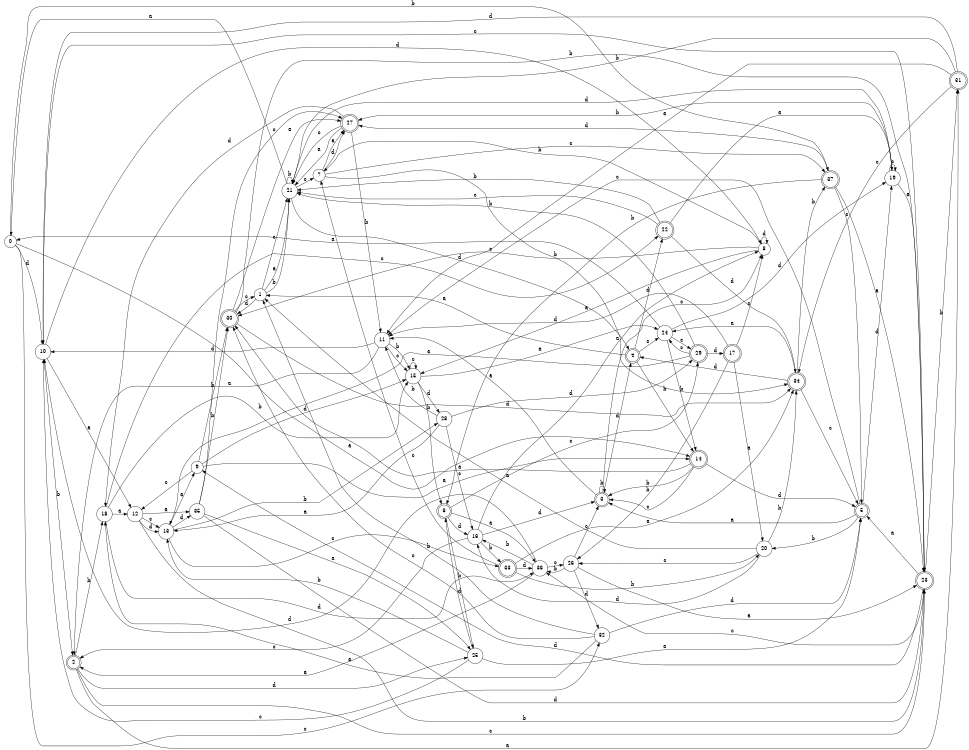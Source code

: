 digraph n31_9 {
__start0 [label="" shape="none"];

rankdir=LR;
size="8,5";

s0 [style="filled", color="black", fillcolor="white" shape="circle", label="0"];
s1 [style="filled", color="black", fillcolor="white" shape="circle", label="1"];
s2 [style="rounded,filled", color="black", fillcolor="white" shape="doublecircle", label="2"];
s3 [style="rounded,filled", color="black", fillcolor="white" shape="doublecircle", label="3"];
s4 [style="rounded,filled", color="black", fillcolor="white" shape="doublecircle", label="4"];
s5 [style="rounded,filled", color="black", fillcolor="white" shape="doublecircle", label="5"];
s6 [style="rounded,filled", color="black", fillcolor="white" shape="doublecircle", label="6"];
s7 [style="filled", color="black", fillcolor="white" shape="circle", label="7"];
s8 [style="filled", color="black", fillcolor="white" shape="circle", label="8"];
s9 [style="filled", color="black", fillcolor="white" shape="circle", label="9"];
s10 [style="filled", color="black", fillcolor="white" shape="circle", label="10"];
s11 [style="filled", color="black", fillcolor="white" shape="circle", label="11"];
s12 [style="filled", color="black", fillcolor="white" shape="circle", label="12"];
s13 [style="filled", color="black", fillcolor="white" shape="circle", label="13"];
s14 [style="rounded,filled", color="black", fillcolor="white" shape="doublecircle", label="14"];
s15 [style="filled", color="black", fillcolor="white" shape="circle", label="15"];
s16 [style="filled", color="black", fillcolor="white" shape="circle", label="16"];
s17 [style="rounded,filled", color="black", fillcolor="white" shape="doublecircle", label="17"];
s18 [style="filled", color="black", fillcolor="white" shape="circle", label="18"];
s19 [style="filled", color="black", fillcolor="white" shape="circle", label="19"];
s20 [style="filled", color="black", fillcolor="white" shape="circle", label="20"];
s21 [style="filled", color="black", fillcolor="white" shape="circle", label="21"];
s22 [style="rounded,filled", color="black", fillcolor="white" shape="doublecircle", label="22"];
s23 [style="rounded,filled", color="black", fillcolor="white" shape="doublecircle", label="23"];
s24 [style="filled", color="black", fillcolor="white" shape="circle", label="24"];
s25 [style="filled", color="black", fillcolor="white" shape="circle", label="25"];
s26 [style="filled", color="black", fillcolor="white" shape="circle", label="26"];
s27 [style="rounded,filled", color="black", fillcolor="white" shape="doublecircle", label="27"];
s28 [style="filled", color="black", fillcolor="white" shape="circle", label="28"];
s29 [style="rounded,filled", color="black", fillcolor="white" shape="doublecircle", label="29"];
s30 [style="rounded,filled", color="black", fillcolor="white" shape="doublecircle", label="30"];
s31 [style="rounded,filled", color="black", fillcolor="white" shape="doublecircle", label="31"];
s32 [style="filled", color="black", fillcolor="white" shape="circle", label="32"];
s33 [style="rounded,filled", color="black", fillcolor="white" shape="doublecircle", label="33"];
s34 [style="rounded,filled", color="black", fillcolor="white" shape="doublecircle", label="34"];
s35 [style="filled", color="black", fillcolor="white" shape="circle", label="35"];
s36 [style="filled", color="black", fillcolor="white" shape="circle", label="36"];
s37 [style="rounded,filled", color="black", fillcolor="white" shape="doublecircle", label="37"];
s0 -> s14 [label="a"];
s0 -> s37 [label="b"];
s0 -> s32 [label="c"];
s0 -> s10 [label="d"];
s1 -> s21 [label="a"];
s1 -> s21 [label="b"];
s1 -> s21 [label="c"];
s1 -> s30 [label="d"];
s2 -> s31 [label="a"];
s2 -> s18 [label="b"];
s2 -> s23 [label="c"];
s2 -> s25 [label="d"];
s3 -> s11 [label="a"];
s3 -> s3 [label="b"];
s3 -> s8 [label="c"];
s3 -> s4 [label="d"];
s4 -> s1 [label="a"];
s4 -> s14 [label="b"];
s4 -> s24 [label="c"];
s4 -> s22 [label="d"];
s5 -> s3 [label="a"];
s5 -> s20 [label="b"];
s5 -> s11 [label="c"];
s5 -> s19 [label="d"];
s6 -> s36 [label="a"];
s6 -> s25 [label="b"];
s6 -> s29 [label="c"];
s6 -> s16 [label="d"];
s7 -> s27 [label="a"];
s7 -> s34 [label="b"];
s7 -> s37 [label="c"];
s7 -> s27 [label="d"];
s8 -> s15 [label="a"];
s8 -> s7 [label="b"];
s8 -> s30 [label="c"];
s8 -> s8 [label="d"];
s9 -> s14 [label="a"];
s9 -> s30 [label="b"];
s9 -> s12 [label="c"];
s9 -> s15 [label="d"];
s10 -> s12 [label="a"];
s10 -> s2 [label="b"];
s10 -> s23 [label="c"];
s10 -> s8 [label="d"];
s11 -> s2 [label="a"];
s11 -> s15 [label="b"];
s11 -> s15 [label="c"];
s11 -> s10 [label="d"];
s12 -> s35 [label="a"];
s12 -> s23 [label="b"];
s12 -> s13 [label="c"];
s12 -> s13 [label="d"];
s13 -> s9 [label="a"];
s13 -> s28 [label="b"];
s13 -> s33 [label="c"];
s13 -> s35 [label="d"];
s14 -> s30 [label="a"];
s14 -> s3 [label="b"];
s14 -> s3 [label="c"];
s14 -> s5 [label="d"];
s15 -> s24 [label="a"];
s15 -> s6 [label="b"];
s15 -> s15 [label="c"];
s15 -> s28 [label="d"];
s16 -> s8 [label="a"];
s16 -> s33 [label="b"];
s16 -> s2 [label="c"];
s16 -> s3 [label="d"];
s17 -> s20 [label="a"];
s17 -> s26 [label="b"];
s17 -> s8 [label="c"];
s17 -> s11 [label="d"];
s18 -> s12 [label="a"];
s18 -> s15 [label="b"];
s18 -> s22 [label="c"];
s18 -> s36 [label="d"];
s19 -> s23 [label="a"];
s19 -> s27 [label="b"];
s19 -> s19 [label="c"];
s19 -> s21 [label="d"];
s20 -> s1 [label="a"];
s20 -> s34 [label="b"];
s20 -> s26 [label="c"];
s20 -> s16 [label="d"];
s21 -> s0 [label="a"];
s21 -> s21 [label="b"];
s21 -> s7 [label="c"];
s21 -> s4 [label="d"];
s22 -> s19 [label="a"];
s22 -> s21 [label="b"];
s22 -> s21 [label="c"];
s22 -> s34 [label="d"];
s23 -> s5 [label="a"];
s23 -> s31 [label="b"];
s23 -> s36 [label="c"];
s23 -> s9 [label="d"];
s24 -> s0 [label="a"];
s24 -> s14 [label="b"];
s24 -> s29 [label="c"];
s24 -> s19 [label="d"];
s25 -> s5 [label="a"];
s25 -> s13 [label="b"];
s25 -> s10 [label="c"];
s25 -> s6 [label="d"];
s26 -> s23 [label="a"];
s26 -> s36 [label="b"];
s26 -> s3 [label="c"];
s26 -> s32 [label="d"];
s27 -> s21 [label="a"];
s27 -> s11 [label="b"];
s27 -> s21 [label="c"];
s27 -> s18 [label="d"];
s28 -> s13 [label="a"];
s28 -> s11 [label="b"];
s28 -> s16 [label="c"];
s28 -> s29 [label="d"];
s29 -> s13 [label="a"];
s29 -> s21 [label="b"];
s29 -> s24 [label="c"];
s29 -> s17 [label="d"];
s30 -> s27 [label="a"];
s30 -> s23 [label="b"];
s30 -> s1 [label="c"];
s30 -> s34 [label="d"];
s31 -> s11 [label="a"];
s31 -> s21 [label="b"];
s31 -> s34 [label="c"];
s31 -> s10 [label="d"];
s32 -> s18 [label="a"];
s32 -> s1 [label="b"];
s32 -> s30 [label="c"];
s32 -> s5 [label="d"];
s33 -> s34 [label="a"];
s33 -> s20 [label="b"];
s33 -> s7 [label="c"];
s33 -> s36 [label="d"];
s34 -> s24 [label="a"];
s34 -> s37 [label="b"];
s34 -> s5 [label="c"];
s34 -> s4 [label="d"];
s35 -> s25 [label="a"];
s35 -> s30 [label="b"];
s35 -> s27 [label="c"];
s35 -> s23 [label="d"];
s36 -> s2 [label="a"];
s36 -> s16 [label="b"];
s36 -> s26 [label="c"];
s36 -> s10 [label="d"];
s37 -> s23 [label="a"];
s37 -> s6 [label="b"];
s37 -> s5 [label="c"];
s37 -> s27 [label="d"];

}